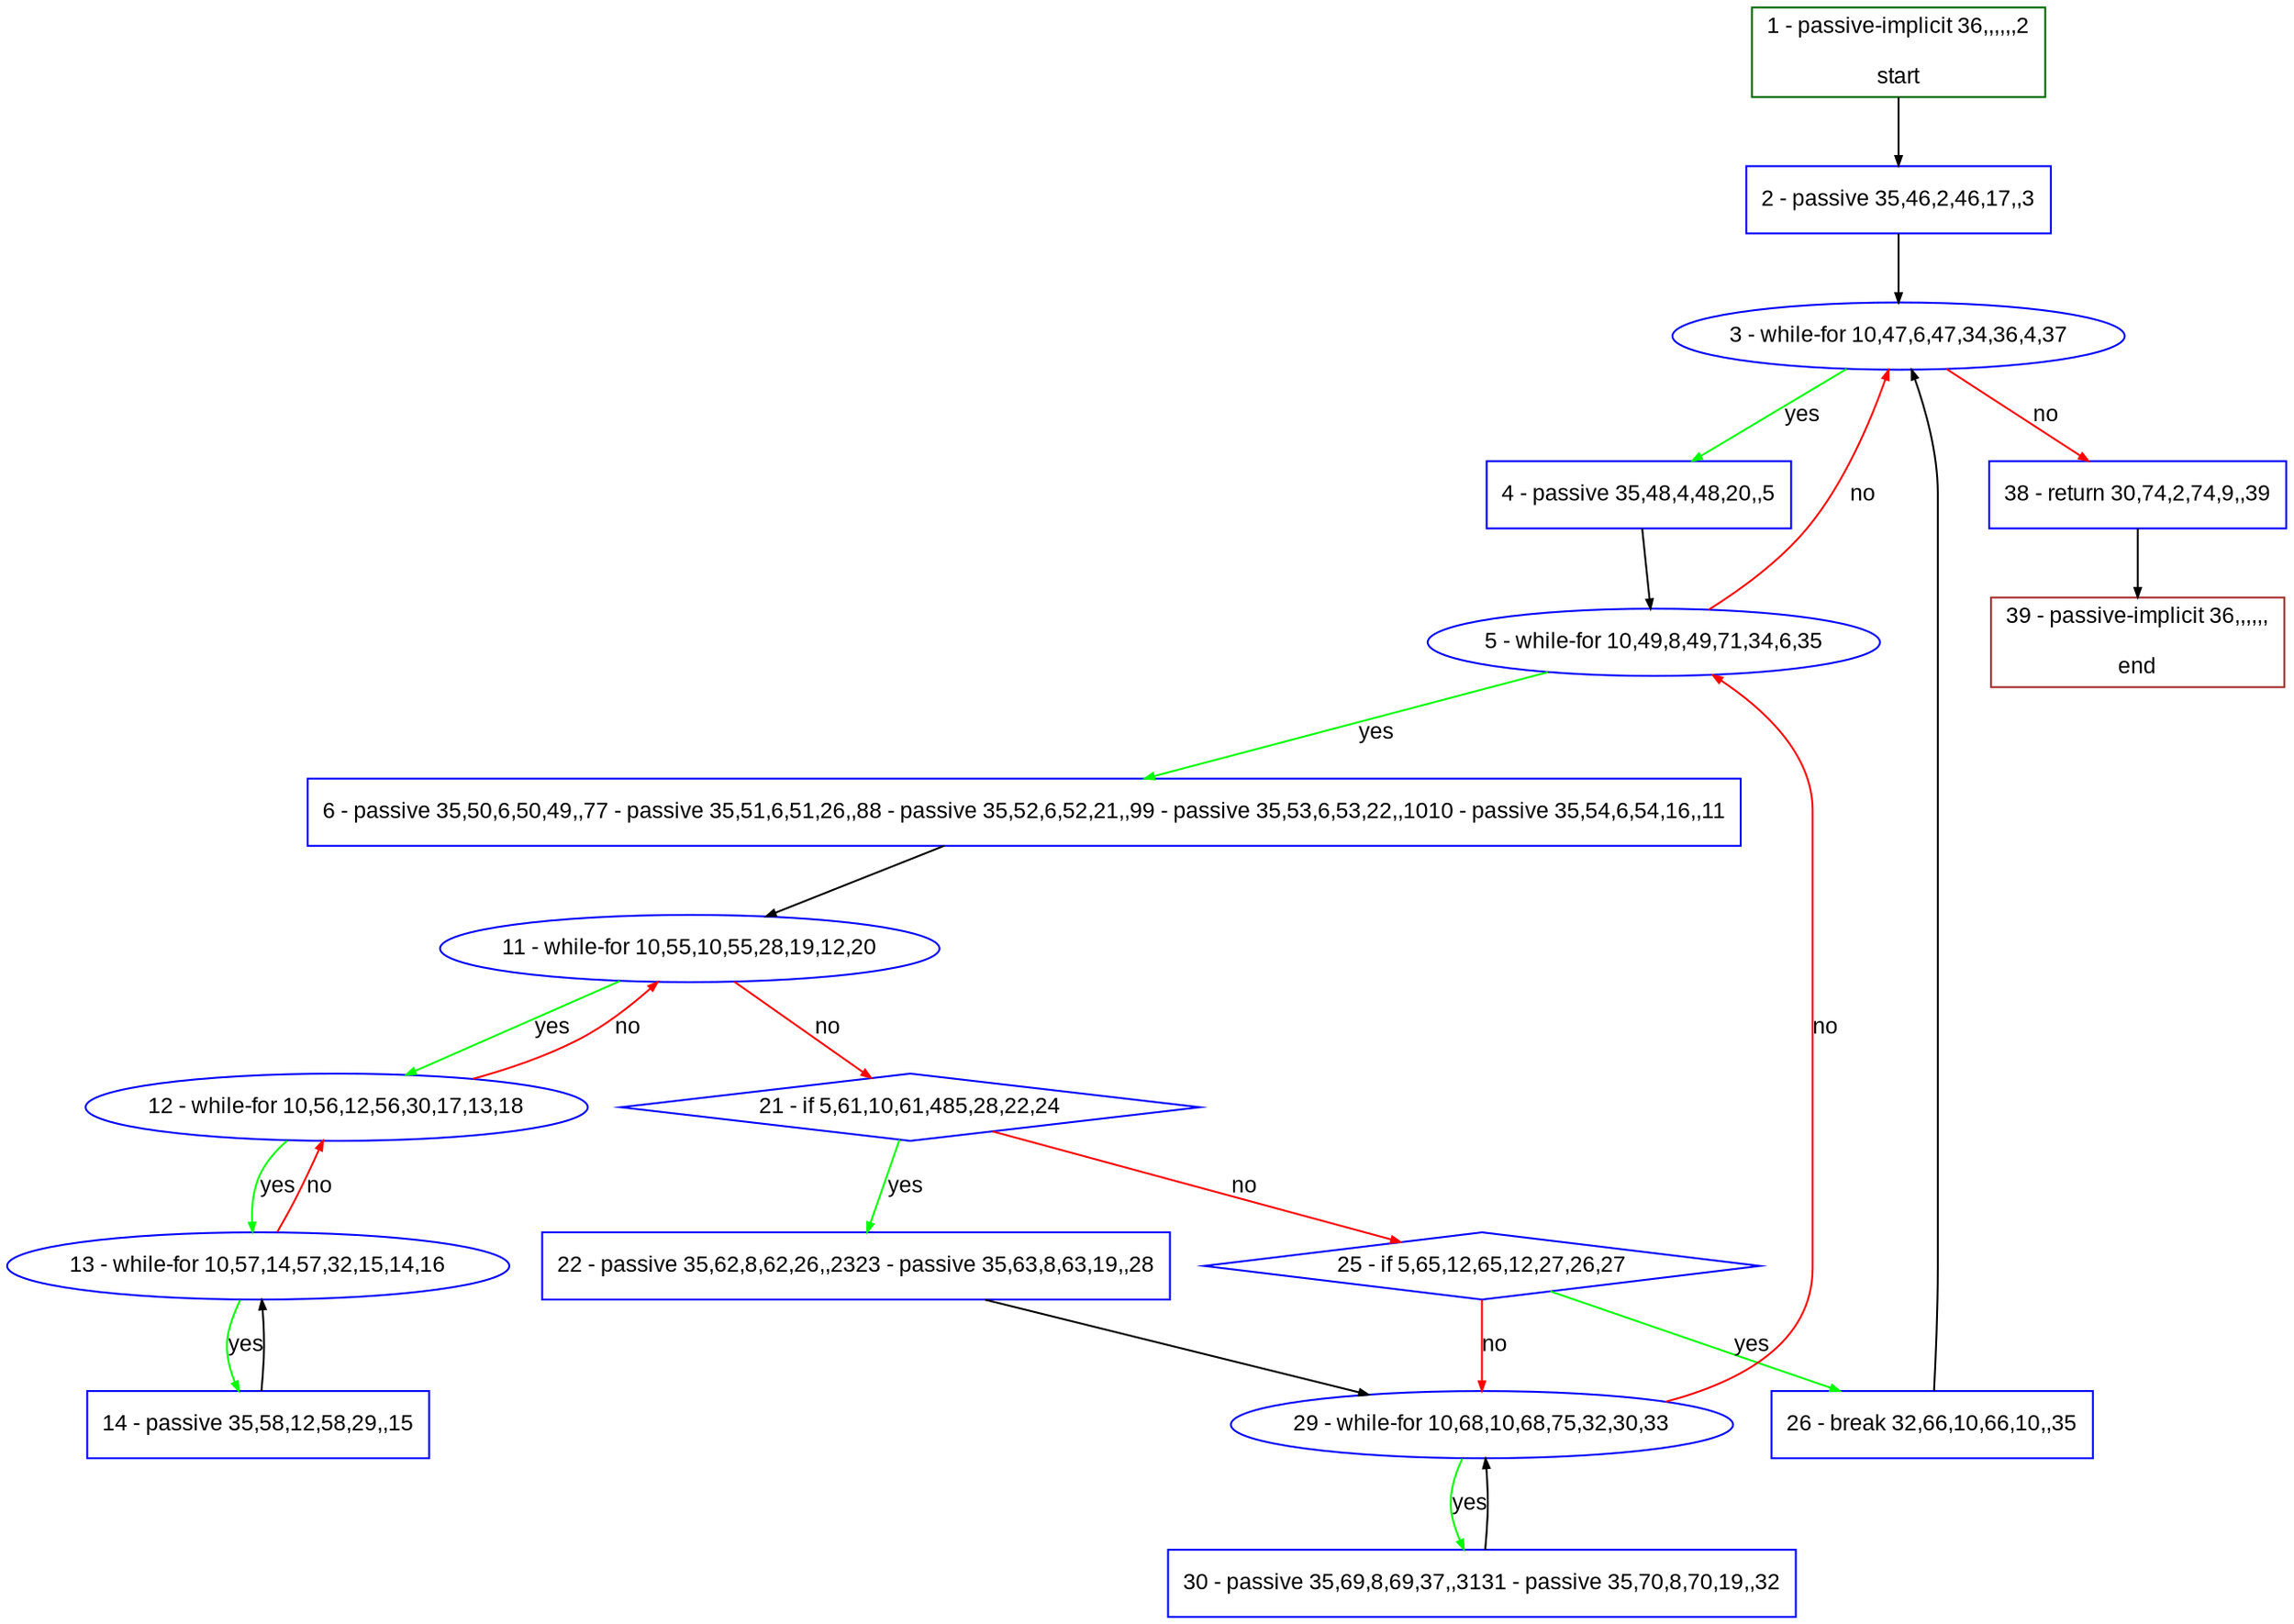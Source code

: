 digraph "" {
  graph [pack="true", label="", fontsize="12", packmode="clust", fontname="Arial", fillcolor="#FFFFCC", bgcolor="white", style="rounded,filled", compound="true"];
  node [node_initialized="no", label="", color="grey", fontsize="12", fillcolor="white", fontname="Arial", style="filled", shape="rectangle", compound="true", fixedsize="false"];
  edge [fontcolor="black", arrowhead="normal", arrowtail="none", arrowsize="0.5", ltail="", label="", color="black", fontsize="12", lhead="", fontname="Arial", dir="forward", compound="true"];
  __N1 [label="2 - passive 35,46,2,46,17,,3", color="#0000ff", fillcolor="#ffffff", style="filled", shape="box"];
  __N2 [label="1 - passive-implicit 36,,,,,,2\n\nstart", color="#006400", fillcolor="#ffffff", style="filled", shape="box"];
  __N3 [label="3 - while-for 10,47,6,47,34,36,4,37", color="#0000ff", fillcolor="#ffffff", style="filled", shape="oval"];
  __N4 [label="4 - passive 35,48,4,48,20,,5", color="#0000ff", fillcolor="#ffffff", style="filled", shape="box"];
  __N5 [label="38 - return 30,74,2,74,9,,39", color="#0000ff", fillcolor="#ffffff", style="filled", shape="box"];
  __N6 [label="5 - while-for 10,49,8,49,71,34,6,35", color="#0000ff", fillcolor="#ffffff", style="filled", shape="oval"];
  __N7 [label="6 - passive 35,50,6,50,49,,77 - passive 35,51,6,51,26,,88 - passive 35,52,6,52,21,,99 - passive 35,53,6,53,22,,1010 - passive 35,54,6,54,16,,11", color="#0000ff", fillcolor="#ffffff", style="filled", shape="box"];
  __N8 [label="11 - while-for 10,55,10,55,28,19,12,20", color="#0000ff", fillcolor="#ffffff", style="filled", shape="oval"];
  __N9 [label="12 - while-for 10,56,12,56,30,17,13,18", color="#0000ff", fillcolor="#ffffff", style="filled", shape="oval"];
  __N10 [label="21 - if 5,61,10,61,485,28,22,24", color="#0000ff", fillcolor="#ffffff", style="filled", shape="diamond"];
  __N11 [label="13 - while-for 10,57,14,57,32,15,14,16", color="#0000ff", fillcolor="#ffffff", style="filled", shape="oval"];
  __N12 [label="14 - passive 35,58,12,58,29,,15", color="#0000ff", fillcolor="#ffffff", style="filled", shape="box"];
  __N13 [label="22 - passive 35,62,8,62,26,,2323 - passive 35,63,8,63,19,,28", color="#0000ff", fillcolor="#ffffff", style="filled", shape="box"];
  __N14 [label="25 - if 5,65,12,65,12,27,26,27", color="#0000ff", fillcolor="#ffffff", style="filled", shape="diamond"];
  __N15 [label="29 - while-for 10,68,10,68,75,32,30,33", color="#0000ff", fillcolor="#ffffff", style="filled", shape="oval"];
  __N16 [label="26 - break 32,66,10,66,10,,35", color="#0000ff", fillcolor="#ffffff", style="filled", shape="box"];
  __N17 [label="30 - passive 35,69,8,69,37,,3131 - passive 35,70,8,70,19,,32", color="#0000ff", fillcolor="#ffffff", style="filled", shape="box"];
  __N18 [label="39 - passive-implicit 36,,,,,,\n\nend", color="#a52a2a", fillcolor="#ffffff", style="filled", shape="box"];
  __N2 -> __N1 [arrowhead="normal", arrowtail="none", color="#000000", label="", dir="forward"];
  __N1 -> __N3 [arrowhead="normal", arrowtail="none", color="#000000", label="", dir="forward"];
  __N3 -> __N4 [arrowhead="normal", arrowtail="none", color="#00ff00", label="yes", dir="forward"];
  __N3 -> __N5 [arrowhead="normal", arrowtail="none", color="#ff0000", label="no", dir="forward"];
  __N4 -> __N6 [arrowhead="normal", arrowtail="none", color="#000000", label="", dir="forward"];
  __N6 -> __N3 [arrowhead="normal", arrowtail="none", color="#ff0000", label="no", dir="forward"];
  __N6 -> __N7 [arrowhead="normal", arrowtail="none", color="#00ff00", label="yes", dir="forward"];
  __N7 -> __N8 [arrowhead="normal", arrowtail="none", color="#000000", label="", dir="forward"];
  __N8 -> __N9 [arrowhead="normal", arrowtail="none", color="#00ff00", label="yes", dir="forward"];
  __N9 -> __N8 [arrowhead="normal", arrowtail="none", color="#ff0000", label="no", dir="forward"];
  __N8 -> __N10 [arrowhead="normal", arrowtail="none", color="#ff0000", label="no", dir="forward"];
  __N9 -> __N11 [arrowhead="normal", arrowtail="none", color="#00ff00", label="yes", dir="forward"];
  __N11 -> __N9 [arrowhead="normal", arrowtail="none", color="#ff0000", label="no", dir="forward"];
  __N11 -> __N12 [arrowhead="normal", arrowtail="none", color="#00ff00", label="yes", dir="forward"];
  __N12 -> __N11 [arrowhead="normal", arrowtail="none", color="#000000", label="", dir="forward"];
  __N10 -> __N13 [arrowhead="normal", arrowtail="none", color="#00ff00", label="yes", dir="forward"];
  __N10 -> __N14 [arrowhead="normal", arrowtail="none", color="#ff0000", label="no", dir="forward"];
  __N13 -> __N15 [arrowhead="normal", arrowtail="none", color="#000000", label="", dir="forward"];
  __N14 -> __N16 [arrowhead="normal", arrowtail="none", color="#00ff00", label="yes", dir="forward"];
  __N14 -> __N15 [arrowhead="normal", arrowtail="none", color="#ff0000", label="no", dir="forward"];
  __N16 -> __N3 [arrowhead="normal", arrowtail="none", color="#000000", label="", dir="forward"];
  __N15 -> __N6 [arrowhead="normal", arrowtail="none", color="#ff0000", label="no", dir="forward"];
  __N15 -> __N17 [arrowhead="normal", arrowtail="none", color="#00ff00", label="yes", dir="forward"];
  __N17 -> __N15 [arrowhead="normal", arrowtail="none", color="#000000", label="", dir="forward"];
  __N5 -> __N18 [arrowhead="normal", arrowtail="none", color="#000000", label="", dir="forward"];
}

